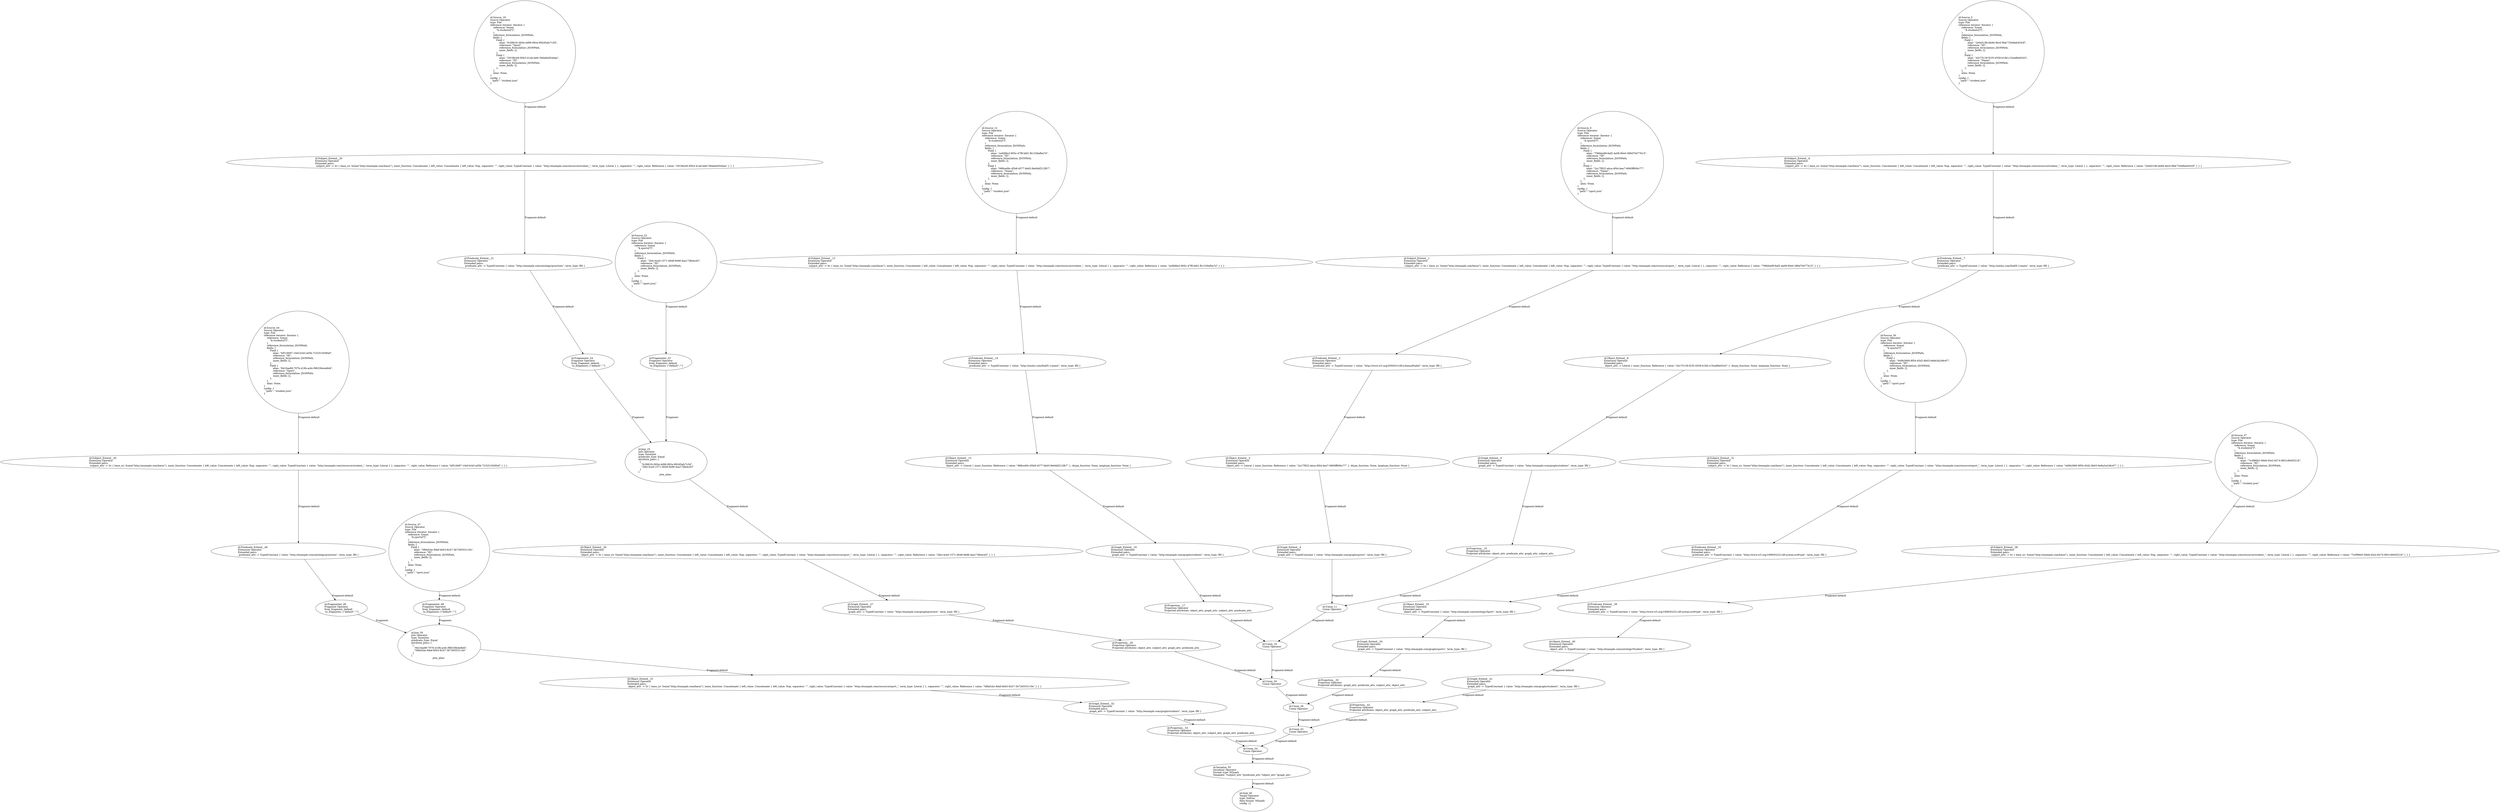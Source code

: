 digraph {
    0 [ label = "id:Source_0 \lSource Operator\ltype: File \lreference iterator: Iterator {\l    reference: Some(\l        \"$.sports[*]\",\l    ),\l    reference_formulation: JSONPath,\l    fields: [\l        Field {\l            alias: \"796bba99-6af2-4a08-90e0-389d7b077b15\",\l            reference: \"ID\",\l            reference_formulation: JSONPath,\l            inner_fields: [],\l        },\l        Field {\l            alias: \"2a17f922-abca-4f44-bea7-0660ff606c77\",\l            reference: \"Name\",\l            reference_formulation: JSONPath,\l            inner_fields: [],\l        },\l    ],\l    alias: None,\l} \lconfig: {\l  \"path\": \"sport.json\"\l}\l             " ]
    1 [ label = "id:Subject_Extend__1 \lExtension Operator\lExtended pairs: \l subject_attr -> Iri { base_iri: Some(\"http://example.com/base/\"), inner_function: Concatenate { left_value: Concatenate { left_value: Nop, separator: \"\", right_value: TypedConstant { value: \"http://example.com/resource/sport_\", term_type: Literal } }, separator: \"\", right_value: Reference { value: \"796bba99-6af2-4a08-90e0-389d7b077b15\" } } }" ]
    2 [ label = "id:Predicate_Extend__2 \lExtension Operator\lExtended pairs: \l predicate_attr -> TypedConstant { value: \"http://www.w3.org/2000/01/rdf-schema#label\", term_type: IRI }" ]
    3 [ label = "id:Object_Extend__3 \lExtension Operator\lExtended pairs: \l object_attr -> Literal { inner_function: Reference { value: \"2a17f922-abca-4f44-bea7-0660ff606c77\" }, dtype_function: None, langtype_function: None }" ]
    4 [ label = "id:Graph_Extend__4 \lExtension Operator\lExtended pairs: \l graph_attr -> TypedConstant { value: \"http://example.com/graph/sports\", term_type: IRI }" ]
    5 [ label = "id:Source_5 \lSource Operator\ltype: File \lreference iterator: Iterator {\l    reference: Some(\l        \"$.students[*]\",\l    ),\l    reference_formulation: JSONPath,\l    fields: [\l        Field {\l            alias: \"2e0a519b-bb9d-4bc0-9faf-720e8ab4543f\",\l            reference: \"ID\",\l            reference_formulation: JSONPath,\l            inner_fields: [],\l        },\l        Field {\l            alias: \"42c75139-f235-4559-b18d-c15ea8bb0243\",\l            reference: \"Name\",\l            reference_formulation: JSONPath,\l            inner_fields: [],\l        },\l    ],\l    alias: None,\l} \lconfig: {\l  \"path\": \"student.json\"\l}\l             " ]
    6 [ label = "id:Subject_Extend__6 \lExtension Operator\lExtended pairs: \l subject_attr -> Iri { base_iri: Some(\"http://example.com/base/\"), inner_function: Concatenate { left_value: Concatenate { left_value: Nop, separator: \"\", right_value: TypedConstant { value: \"http://example.com/resource/student_\", term_type: Literal } }, separator: \"\", right_value: Reference { value: \"2e0a519b-bb9d-4bc0-9faf-720e8ab4543f\" } } }" ]
    7 [ label = "id:Predicate_Extend__7 \lExtension Operator\lExtended pairs: \l predicate_attr -> TypedConstant { value: \"http://xmlns.com/foaf/0.1/name\", term_type: IRI }" ]
    8 [ label = "id:Object_Extend__8 \lExtension Operator\lExtended pairs: \l object_attr -> Literal { inner_function: Reference { value: \"42c75139-f235-4559-b18d-c15ea8bb0243\" }, dtype_function: None, langtype_function: None }" ]
    9 [ label = "id:Graph_Extend__9 \lExtension Operator\lExtended pairs: \l graph_attr -> TypedConstant { value: \"http://example.com/graph/students\", term_type: IRI }" ]
    10 [ label = "id:Projection__10 \lProjection Operator\lProjected attributes: object_attr, predicate_attr, graph_attr, subject_attr, " ]
    11 [ label = "id:Union_11 \lUnion Operator\l" ]
    12 [ label = "id:Source_12 \lSource Operator\ltype: File \lreference iterator: Iterator {\l    reference: Some(\l        \"$.students[*]\",\l    ),\l    reference_formulation: JSONPath,\l    fields: [\l        Field {\l            alias: \"ac6fd6e3-905c-47f8-bfd1-fb1326efba7d\",\l            reference: \"ID\",\l            reference_formulation: JSONPath,\l            inner_fields: [],\l        },\l        Field {\l            alias: \"988ce06c-d5b8-4577-b6d3-8e64bf212fb7\",\l            reference: \"Name\",\l            reference_formulation: JSONPath,\l            inner_fields: [],\l        },\l    ],\l    alias: None,\l} \lconfig: {\l  \"path\": \"student.json\"\l}\l             " ]
    13 [ label = "id:Subject_Extend__13 \lExtension Operator\lExtended pairs: \l subject_attr -> Iri { base_iri: Some(\"http://example.com/base/\"), inner_function: Concatenate { left_value: Concatenate { left_value: Nop, separator: \"\", right_value: TypedConstant { value: \"http://example.com/resource/student_\", term_type: Literal } }, separator: \"\", right_value: Reference { value: \"ac6fd6e3-905c-47f8-bfd1-fb1326efba7d\" } } }" ]
    14 [ label = "id:Predicate_Extend__14 \lExtension Operator\lExtended pairs: \l predicate_attr -> TypedConstant { value: \"http://xmlns.com/foaf/0.1/name\", term_type: IRI }" ]
    15 [ label = "id:Object_Extend__15 \lExtension Operator\lExtended pairs: \l object_attr -> Literal { inner_function: Reference { value: \"988ce06c-d5b8-4577-b6d3-8e64bf212fb7\" }, dtype_function: None, langtype_function: None }" ]
    16 [ label = "id:Graph_Extend__16 \lExtension Operator\lExtended pairs: \l graph_attr -> TypedConstant { value: \"http://example.com/graph/students\", term_type: IRI }" ]
    17 [ label = "id:Projection__17 \lProjection Operator\lProjected attributes: object_attr, graph_attr, subject_attr, predicate_attr, " ]
    18 [ label = "id:Union_18 \lUnion Operator\l" ]
    19 [ label = "id:Source_19 \lSource Operator\ltype: File \lreference iterator: Iterator {\l    reference: Some(\l        \"$.students[*]\",\l    ),\l    reference_formulation: JSONPath,\l    fields: [\l        Field {\l            alias: \"fc3981fc-093e-4d96-992e-992d5afc7c5d\",\l            reference: \"Sport\",\l            reference_formulation: JSONPath,\l            inner_fields: [],\l        },\l        Field {\l            alias: \"2919bcb0-85b3-41ab-befc-59dabbd54daa\",\l            reference: \"ID\",\l            reference_formulation: JSONPath,\l            inner_fields: [],\l        },\l    ],\l    alias: None,\l} \lconfig: {\l  \"path\": \"student.json\"\l}\l             " ]
    20 [ label = "id:Subject_Extend__20 \lExtension Operator\lExtended pairs: \l subject_attr -> Iri { base_iri: Some(\"http://example.com/base/\"), inner_function: Concatenate { left_value: Concatenate { left_value: Nop, separator: \"\", right_value: TypedConstant { value: \"http://example.com/resource/student_\", term_type: Literal } }, separator: \"\", right_value: Reference { value: \"2919bcb0-85b3-41ab-befc-59dabbd54daa\" } } }" ]
    21 [ label = "id:Predicate_Extend__21 \lExtension Operator\lExtended pairs: \l predicate_attr -> TypedConstant { value: \"http://example.com/ontology/practises\", term_type: IRI }" ]
    22 [ label = "id:Source_22 \lSource Operator\ltype: File \lreference iterator: Iterator {\l    reference: Some(\l        \"$.sports[*]\",\l    ),\l    reference_formulation: JSONPath,\l    fields: [\l        Field {\l            alias: \"2bb14ce0-1571-4648-9e96-4aa17dfa4cd3\",\l            reference: \"ID\",\l            reference_formulation: JSONPath,\l            inner_fields: [],\l        },\l    ],\l    alias: None,\l} \lconfig: {\l  \"path\": \"sport.json\"\l}\l             " ]
    23 [ label = "id:Fragmenter_23 \lFragment Operator\lfrom_fragment: default \l to_fragments: [\"default\",\"\"]" ]
    24 [ label = "id:Fragmenter_24 \lFragment Operator\lfrom_fragment: default \l to_fragments: [\"default\",\"\"]" ]
    25 [ label = "id:Join_25 \lJoin Operator\ltype: InnerJoin\lpredicate_type: Equal\lattribute_pairs: [\l  [\l    \"fc3981fc-093e-4d96-992e-992d5afc7c5d\",\l    \"2bb14ce0-1571-4648-9e96-4aa17dfa4cd3\"\l  ]\l]\lptm_alias: " ]
    26 [ label = "id:Object_Extend__26 \lExtension Operator\lExtended pairs: \l object_attr -> Iri { base_iri: Some(\"http://example.com/base/\"), inner_function: Concatenate { left_value: Concatenate { left_value: Nop, separator: \"\", right_value: TypedConstant { value: \"http://example.com/resource/sport_\", term_type: Literal } }, separator: \"\", right_value: Reference { value: \"2bb14ce0-1571-4648-9e96-4aa17dfa4cd3\" } } }" ]
    27 [ label = "id:Graph_Extend__27 \lExtension Operator\lExtended pairs: \l graph_attr -> TypedConstant { value: \"http://example.com/graph/practise\", term_type: IRI }" ]
    28 [ label = "id:Projection__28 \lProjection Operator\lProjected attributes: object_attr, subject_attr, graph_attr, predicate_attr, " ]
    29 [ label = "id:Union_29 \lUnion Operator\l" ]
    30 [ label = "id:Source_30 \lSource Operator\ltype: File \lreference iterator: Iterator {\l    reference: Some(\l        \"$.sports[*]\",\l    ),\l    reference_formulation: JSONPath,\l    fields: [\l        Field {\l            alias: \"449b2860-8f54-45d2-8b03-6e8a3a248c67\",\l            reference: \"ID\",\l            reference_formulation: JSONPath,\l            inner_fields: [],\l        },\l    ],\l    alias: None,\l} \lconfig: {\l  \"path\": \"sport.json\"\l}\l             " ]
    31 [ label = "id:Subject_Extend__31 \lExtension Operator\lExtended pairs: \l subject_attr -> Iri { base_iri: Some(\"http://example.com/base/\"), inner_function: Concatenate { left_value: Concatenate { left_value: Nop, separator: \"\", right_value: TypedConstant { value: \"http://example.com/resource/sport_\", term_type: Literal } }, separator: \"\", right_value: Reference { value: \"449b2860-8f54-45d2-8b03-6e8a3a248c67\" } } }" ]
    32 [ label = "id:Predicate_Extend__32 \lExtension Operator\lExtended pairs: \l predicate_attr -> TypedConstant { value: \"http://www.w3.org/1999/02/22-rdf-syntax-ns#type\", term_type: IRI }" ]
    33 [ label = "id:Object_Extend__33 \lExtension Operator\lExtended pairs: \l object_attr -> TypedConstant { value: \"http://example.com/ontology/Sport\", term_type: IRI }" ]
    34 [ label = "id:Graph_Extend__34 \lExtension Operator\lExtended pairs: \l graph_attr -> TypedConstant { value: \"http://example.com/graph/sports\", term_type: IRI }" ]
    35 [ label = "id:Projection__35 \lProjection Operator\lProjected attributes: graph_attr, predicate_attr, subject_attr, object_attr, " ]
    36 [ label = "id:Union_36 \lUnion Operator\l" ]
    37 [ label = "id:Source_37 \lSource Operator\ltype: File \lreference iterator: Iterator {\l    reference: Some(\l        \"$.students[*]\",\l    ),\l    reference_formulation: JSONPath,\l    fields: [\l        Field {\l            alias: \"7e3f96b5-56b8-45e2-8274-9831d9405218\",\l            reference: \"ID\",\l            reference_formulation: JSONPath,\l            inner_fields: [],\l        },\l    ],\l    alias: None,\l} \lconfig: {\l  \"path\": \"student.json\"\l}\l             " ]
    38 [ label = "id:Subject_Extend__38 \lExtension Operator\lExtended pairs: \l subject_attr -> Iri { base_iri: Some(\"http://example.com/base/\"), inner_function: Concatenate { left_value: Concatenate { left_value: Nop, separator: \"\", right_value: TypedConstant { value: \"http://example.com/resource/student_\", term_type: Literal } }, separator: \"\", right_value: Reference { value: \"7e3f96b5-56b8-45e2-8274-9831d9405218\" } } }" ]
    39 [ label = "id:Predicate_Extend__39 \lExtension Operator\lExtended pairs: \l predicate_attr -> TypedConstant { value: \"http://www.w3.org/1999/02/22-rdf-syntax-ns#type\", term_type: IRI }" ]
    40 [ label = "id:Object_Extend__40 \lExtension Operator\lExtended pairs: \l object_attr -> TypedConstant { value: \"http://example.com/ontology/Student\", term_type: IRI }" ]
    41 [ label = "id:Graph_Extend__41 \lExtension Operator\lExtended pairs: \l graph_attr -> TypedConstant { value: \"http://example.com/graph/students\", term_type: IRI }" ]
    42 [ label = "id:Projection__42 \lProjection Operator\lProjected attributes: object_attr, graph_attr, predicate_attr, subject_attr, " ]
    43 [ label = "id:Union_43 \lUnion Operator\l" ]
    44 [ label = "id:Source_44 \lSource Operator\ltype: File \lreference iterator: Iterator {\l    reference: Some(\l        \"$.students[*]\",\l    ),\l    reference_formulation: JSONPath,\l    fields: [\l        Field {\l            alias: \"bf516697-10ef-4343-a05b-7232519290ef\",\l            reference: \"ID\",\l            reference_formulation: JSONPath,\l            inner_fields: [],\l        },\l        Field {\l            alias: \"8410ae80-707b-419b-ac6c-f96339e4e8dd\",\l            reference: \"Sport\",\l            reference_formulation: JSONPath,\l            inner_fields: [],\l        },\l    ],\l    alias: None,\l} \lconfig: {\l  \"path\": \"student.json\"\l}\l             " ]
    45 [ label = "id:Subject_Extend__45 \lExtension Operator\lExtended pairs: \l subject_attr -> Iri { base_iri: Some(\"http://example.com/base/\"), inner_function: Concatenate { left_value: Concatenate { left_value: Nop, separator: \"\", right_value: TypedConstant { value: \"http://example.com/resource/student_\", term_type: Literal } }, separator: \"\", right_value: Reference { value: \"bf516697-10ef-4343-a05b-7232519290ef\" } } }" ]
    46 [ label = "id:Predicate_Extend__46 \lExtension Operator\lExtended pairs: \l predicate_attr -> TypedConstant { value: \"http://example.com/ontology/practises\", term_type: IRI }" ]
    47 [ label = "id:Source_47 \lSource Operator\ltype: File \lreference iterator: Iterator {\l    reference: Some(\l        \"$.sports[*]\",\l    ),\l    reference_formulation: JSONPath,\l    fields: [\l        Field {\l            alias: \"58fa5cbc-8def-4843-8247-3b726553110e\",\l            reference: \"ID\",\l            reference_formulation: JSONPath,\l            inner_fields: [],\l        },\l    ],\l    alias: None,\l} \lconfig: {\l  \"path\": \"sport.json\"\l}\l             " ]
    48 [ label = "id:Fragmenter_48 \lFragment Operator\lfrom_fragment: default \l to_fragments: [\"default\",\"\"]" ]
    49 [ label = "id:Fragmenter_49 \lFragment Operator\lfrom_fragment: default \l to_fragments: [\"default\",\"\"]" ]
    50 [ label = "id:Join_50 \lJoin Operator\ltype: InnerJoin\lpredicate_type: Equal\lattribute_pairs: [\l  [\l    \"8410ae80-707b-419b-ac6c-f96339e4e8dd\",\l    \"58fa5cbc-8def-4843-8247-3b726553110e\"\l  ]\l]\lptm_alias: " ]
    51 [ label = "id:Object_Extend__51 \lExtension Operator\lExtended pairs: \l object_attr -> Iri { base_iri: Some(\"http://example.com/base/\"), inner_function: Concatenate { left_value: Concatenate { left_value: Nop, separator: \"\", right_value: TypedConstant { value: \"http://example.com/resource/sport_\", term_type: Literal } }, separator: \"\", right_value: Reference { value: \"58fa5cbc-8def-4843-8247-3b726553110e\" } } }" ]
    52 [ label = "id:Graph_Extend__52 \lExtension Operator\lExtended pairs: \l graph_attr -> TypedConstant { value: \"http://example.com/graph/students\", term_type: IRI }" ]
    53 [ label = "id:Projection__53 \lProjection Operator\lProjected attributes: object_attr, subject_attr, graph_attr, predicate_attr, " ]
    54 [ label = "id:Union_54 \lUnion Operator\l" ]
    55 [ label = "id:Serialize_55 \lSerializer Operator\lFormat type: NQuads\lTemplate: ?subject_attr ?predicate_attr ?object_attr ?graph_attr ." ]
    56 [ label = "id:Sink_56 \lTarget Operator\ltype: StdOut \ldata format: NQuads \lconfig: {}\l             " ]
    0 -> 1 [ label = "Fragment:default" ]
    1 -> 2 [ label = "Fragment:default" ]
    2 -> 3 [ label = "Fragment:default" ]
    3 -> 4 [ label = "Fragment:default" ]
    5 -> 6 [ label = "Fragment:default" ]
    6 -> 7 [ label = "Fragment:default" ]
    7 -> 8 [ label = "Fragment:default" ]
    8 -> 9 [ label = "Fragment:default" ]
    9 -> 10 [ label = "Fragment:default" ]
    4 -> 11 [ label = "Fragment:default" ]
    10 -> 11 [ label = "Fragment:default" ]
    12 -> 13 [ label = "Fragment:default" ]
    13 -> 14 [ label = "Fragment:default" ]
    14 -> 15 [ label = "Fragment:default" ]
    15 -> 16 [ label = "Fragment:default" ]
    16 -> 17 [ label = "Fragment:default" ]
    11 -> 18 [ label = "Fragment:default" ]
    17 -> 18 [ label = "Fragment:default" ]
    19 -> 20 [ label = "Fragment:default" ]
    20 -> 21 [ label = "Fragment:default" ]
    22 -> 23 [ label = "Fragment:default" ]
    21 -> 24 [ label = "Fragment:default" ]
    24 -> 25 [ label = "Fragment:" ]
    23 -> 25 [ label = "Fragment:" ]
    25 -> 26 [ label = "Fragment:default" ]
    26 -> 27 [ label = "Fragment:default" ]
    27 -> 28 [ label = "Fragment:default" ]
    18 -> 29 [ label = "Fragment:default" ]
    28 -> 29 [ label = "Fragment:default" ]
    30 -> 31 [ label = "Fragment:default" ]
    31 -> 32 [ label = "Fragment:default" ]
    32 -> 33 [ label = "Fragment:default" ]
    33 -> 34 [ label = "Fragment:default" ]
    34 -> 35 [ label = "Fragment:default" ]
    29 -> 36 [ label = "Fragment:default" ]
    35 -> 36 [ label = "Fragment:default" ]
    37 -> 38 [ label = "Fragment:default" ]
    38 -> 39 [ label = "Fragment:default" ]
    39 -> 40 [ label = "Fragment:default" ]
    40 -> 41 [ label = "Fragment:default" ]
    41 -> 42 [ label = "Fragment:default" ]
    36 -> 43 [ label = "Fragment:default" ]
    42 -> 43 [ label = "Fragment:default" ]
    44 -> 45 [ label = "Fragment:default" ]
    45 -> 46 [ label = "Fragment:default" ]
    47 -> 48 [ label = "Fragment:default" ]
    46 -> 49 [ label = "Fragment:default" ]
    49 -> 50 [ label = "Fragment:" ]
    48 -> 50 [ label = "Fragment:" ]
    50 -> 51 [ label = "Fragment:default" ]
    51 -> 52 [ label = "Fragment:default" ]
    52 -> 53 [ label = "Fragment:default" ]
    43 -> 54 [ label = "Fragment:default" ]
    53 -> 54 [ label = "Fragment:default" ]
    54 -> 55 [ label = "Fragment:default" ]
    55 -> 56 [ label = "Fragment:default" ]
}
